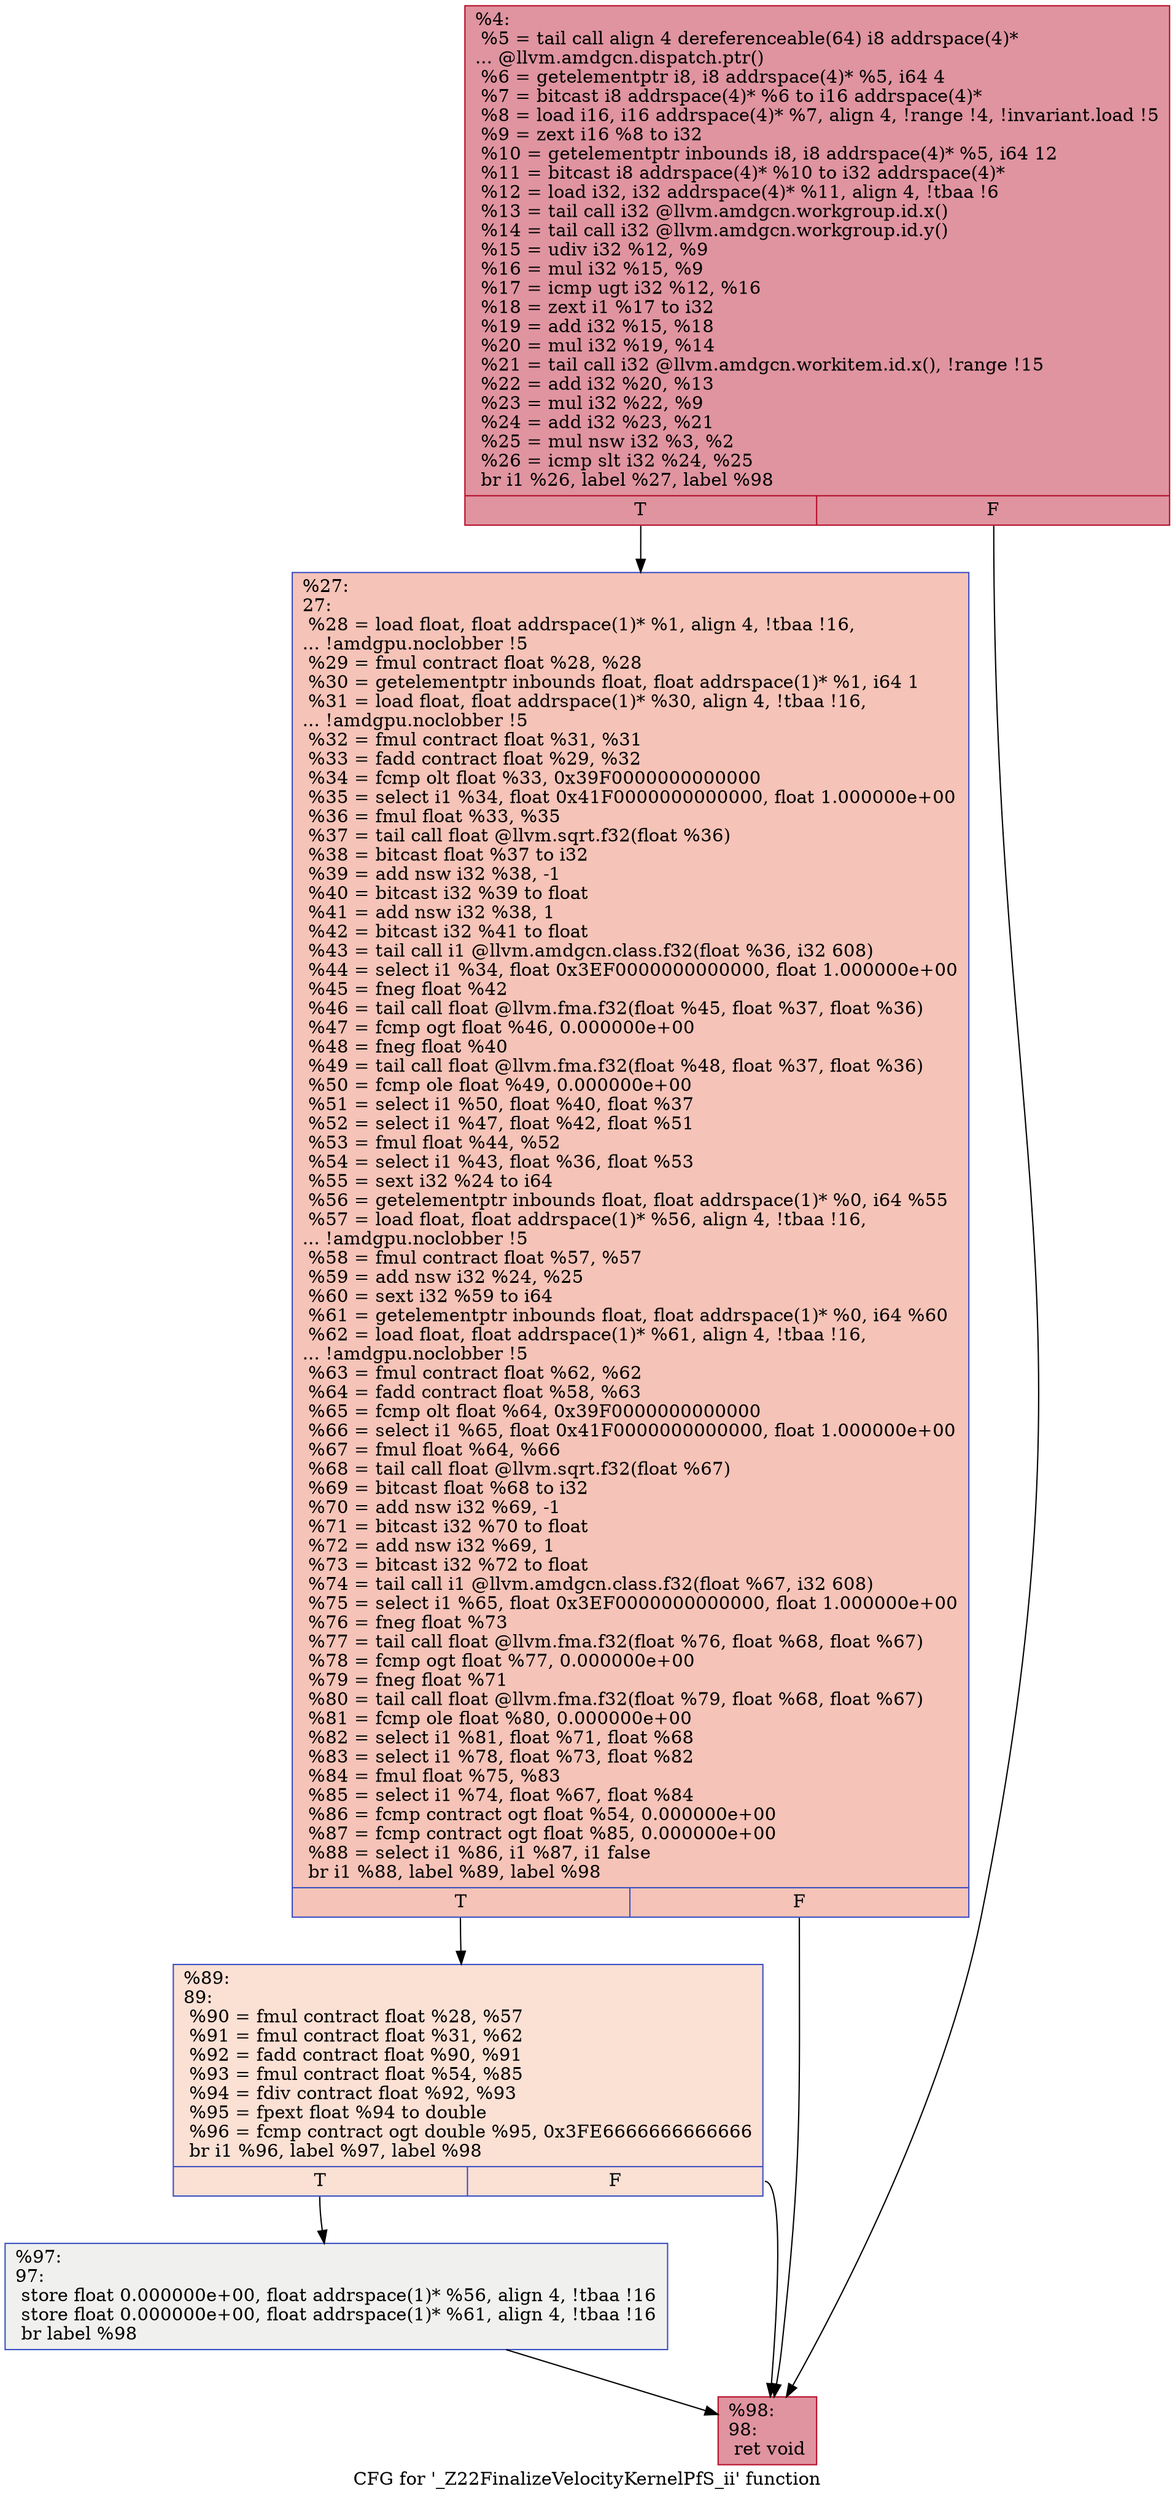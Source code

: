 digraph "CFG for '_Z22FinalizeVelocityKernelPfS_ii' function" {
	label="CFG for '_Z22FinalizeVelocityKernelPfS_ii' function";

	Node0x4f7d270 [shape=record,color="#b70d28ff", style=filled, fillcolor="#b70d2870",label="{%4:\l  %5 = tail call align 4 dereferenceable(64) i8 addrspace(4)*\l... @llvm.amdgcn.dispatch.ptr()\l  %6 = getelementptr i8, i8 addrspace(4)* %5, i64 4\l  %7 = bitcast i8 addrspace(4)* %6 to i16 addrspace(4)*\l  %8 = load i16, i16 addrspace(4)* %7, align 4, !range !4, !invariant.load !5\l  %9 = zext i16 %8 to i32\l  %10 = getelementptr inbounds i8, i8 addrspace(4)* %5, i64 12\l  %11 = bitcast i8 addrspace(4)* %10 to i32 addrspace(4)*\l  %12 = load i32, i32 addrspace(4)* %11, align 4, !tbaa !6\l  %13 = tail call i32 @llvm.amdgcn.workgroup.id.x()\l  %14 = tail call i32 @llvm.amdgcn.workgroup.id.y()\l  %15 = udiv i32 %12, %9\l  %16 = mul i32 %15, %9\l  %17 = icmp ugt i32 %12, %16\l  %18 = zext i1 %17 to i32\l  %19 = add i32 %15, %18\l  %20 = mul i32 %19, %14\l  %21 = tail call i32 @llvm.amdgcn.workitem.id.x(), !range !15\l  %22 = add i32 %20, %13\l  %23 = mul i32 %22, %9\l  %24 = add i32 %23, %21\l  %25 = mul nsw i32 %3, %2\l  %26 = icmp slt i32 %24, %25\l  br i1 %26, label %27, label %98\l|{<s0>T|<s1>F}}"];
	Node0x4f7d270:s0 -> Node0x4f7fb90;
	Node0x4f7d270:s1 -> Node0x4f7fc20;
	Node0x4f7fb90 [shape=record,color="#3d50c3ff", style=filled, fillcolor="#e8765c70",label="{%27:\l27:                                               \l  %28 = load float, float addrspace(1)* %1, align 4, !tbaa !16,\l... !amdgpu.noclobber !5\l  %29 = fmul contract float %28, %28\l  %30 = getelementptr inbounds float, float addrspace(1)* %1, i64 1\l  %31 = load float, float addrspace(1)* %30, align 4, !tbaa !16,\l... !amdgpu.noclobber !5\l  %32 = fmul contract float %31, %31\l  %33 = fadd contract float %29, %32\l  %34 = fcmp olt float %33, 0x39F0000000000000\l  %35 = select i1 %34, float 0x41F0000000000000, float 1.000000e+00\l  %36 = fmul float %33, %35\l  %37 = tail call float @llvm.sqrt.f32(float %36)\l  %38 = bitcast float %37 to i32\l  %39 = add nsw i32 %38, -1\l  %40 = bitcast i32 %39 to float\l  %41 = add nsw i32 %38, 1\l  %42 = bitcast i32 %41 to float\l  %43 = tail call i1 @llvm.amdgcn.class.f32(float %36, i32 608)\l  %44 = select i1 %34, float 0x3EF0000000000000, float 1.000000e+00\l  %45 = fneg float %42\l  %46 = tail call float @llvm.fma.f32(float %45, float %37, float %36)\l  %47 = fcmp ogt float %46, 0.000000e+00\l  %48 = fneg float %40\l  %49 = tail call float @llvm.fma.f32(float %48, float %37, float %36)\l  %50 = fcmp ole float %49, 0.000000e+00\l  %51 = select i1 %50, float %40, float %37\l  %52 = select i1 %47, float %42, float %51\l  %53 = fmul float %44, %52\l  %54 = select i1 %43, float %36, float %53\l  %55 = sext i32 %24 to i64\l  %56 = getelementptr inbounds float, float addrspace(1)* %0, i64 %55\l  %57 = load float, float addrspace(1)* %56, align 4, !tbaa !16,\l... !amdgpu.noclobber !5\l  %58 = fmul contract float %57, %57\l  %59 = add nsw i32 %24, %25\l  %60 = sext i32 %59 to i64\l  %61 = getelementptr inbounds float, float addrspace(1)* %0, i64 %60\l  %62 = load float, float addrspace(1)* %61, align 4, !tbaa !16,\l... !amdgpu.noclobber !5\l  %63 = fmul contract float %62, %62\l  %64 = fadd contract float %58, %63\l  %65 = fcmp olt float %64, 0x39F0000000000000\l  %66 = select i1 %65, float 0x41F0000000000000, float 1.000000e+00\l  %67 = fmul float %64, %66\l  %68 = tail call float @llvm.sqrt.f32(float %67)\l  %69 = bitcast float %68 to i32\l  %70 = add nsw i32 %69, -1\l  %71 = bitcast i32 %70 to float\l  %72 = add nsw i32 %69, 1\l  %73 = bitcast i32 %72 to float\l  %74 = tail call i1 @llvm.amdgcn.class.f32(float %67, i32 608)\l  %75 = select i1 %65, float 0x3EF0000000000000, float 1.000000e+00\l  %76 = fneg float %73\l  %77 = tail call float @llvm.fma.f32(float %76, float %68, float %67)\l  %78 = fcmp ogt float %77, 0.000000e+00\l  %79 = fneg float %71\l  %80 = tail call float @llvm.fma.f32(float %79, float %68, float %67)\l  %81 = fcmp ole float %80, 0.000000e+00\l  %82 = select i1 %81, float %71, float %68\l  %83 = select i1 %78, float %73, float %82\l  %84 = fmul float %75, %83\l  %85 = select i1 %74, float %67, float %84\l  %86 = fcmp contract ogt float %54, 0.000000e+00\l  %87 = fcmp contract ogt float %85, 0.000000e+00\l  %88 = select i1 %86, i1 %87, i1 false\l  br i1 %88, label %89, label %98\l|{<s0>T|<s1>F}}"];
	Node0x4f7fb90:s0 -> Node0x4f84500;
	Node0x4f7fb90:s1 -> Node0x4f7fc20;
	Node0x4f84500 [shape=record,color="#3d50c3ff", style=filled, fillcolor="#f7b99e70",label="{%89:\l89:                                               \l  %90 = fmul contract float %28, %57\l  %91 = fmul contract float %31, %62\l  %92 = fadd contract float %90, %91\l  %93 = fmul contract float %54, %85\l  %94 = fdiv contract float %92, %93\l  %95 = fpext float %94 to double\l  %96 = fcmp contract ogt double %95, 0x3FE6666666666666\l  br i1 %96, label %97, label %98\l|{<s0>T|<s1>F}}"];
	Node0x4f84500:s0 -> Node0x4f849d0;
	Node0x4f84500:s1 -> Node0x4f7fc20;
	Node0x4f849d0 [shape=record,color="#3d50c3ff", style=filled, fillcolor="#dedcdb70",label="{%97:\l97:                                               \l  store float 0.000000e+00, float addrspace(1)* %56, align 4, !tbaa !16\l  store float 0.000000e+00, float addrspace(1)* %61, align 4, !tbaa !16\l  br label %98\l}"];
	Node0x4f849d0 -> Node0x4f7fc20;
	Node0x4f7fc20 [shape=record,color="#b70d28ff", style=filled, fillcolor="#b70d2870",label="{%98:\l98:                                               \l  ret void\l}"];
}
